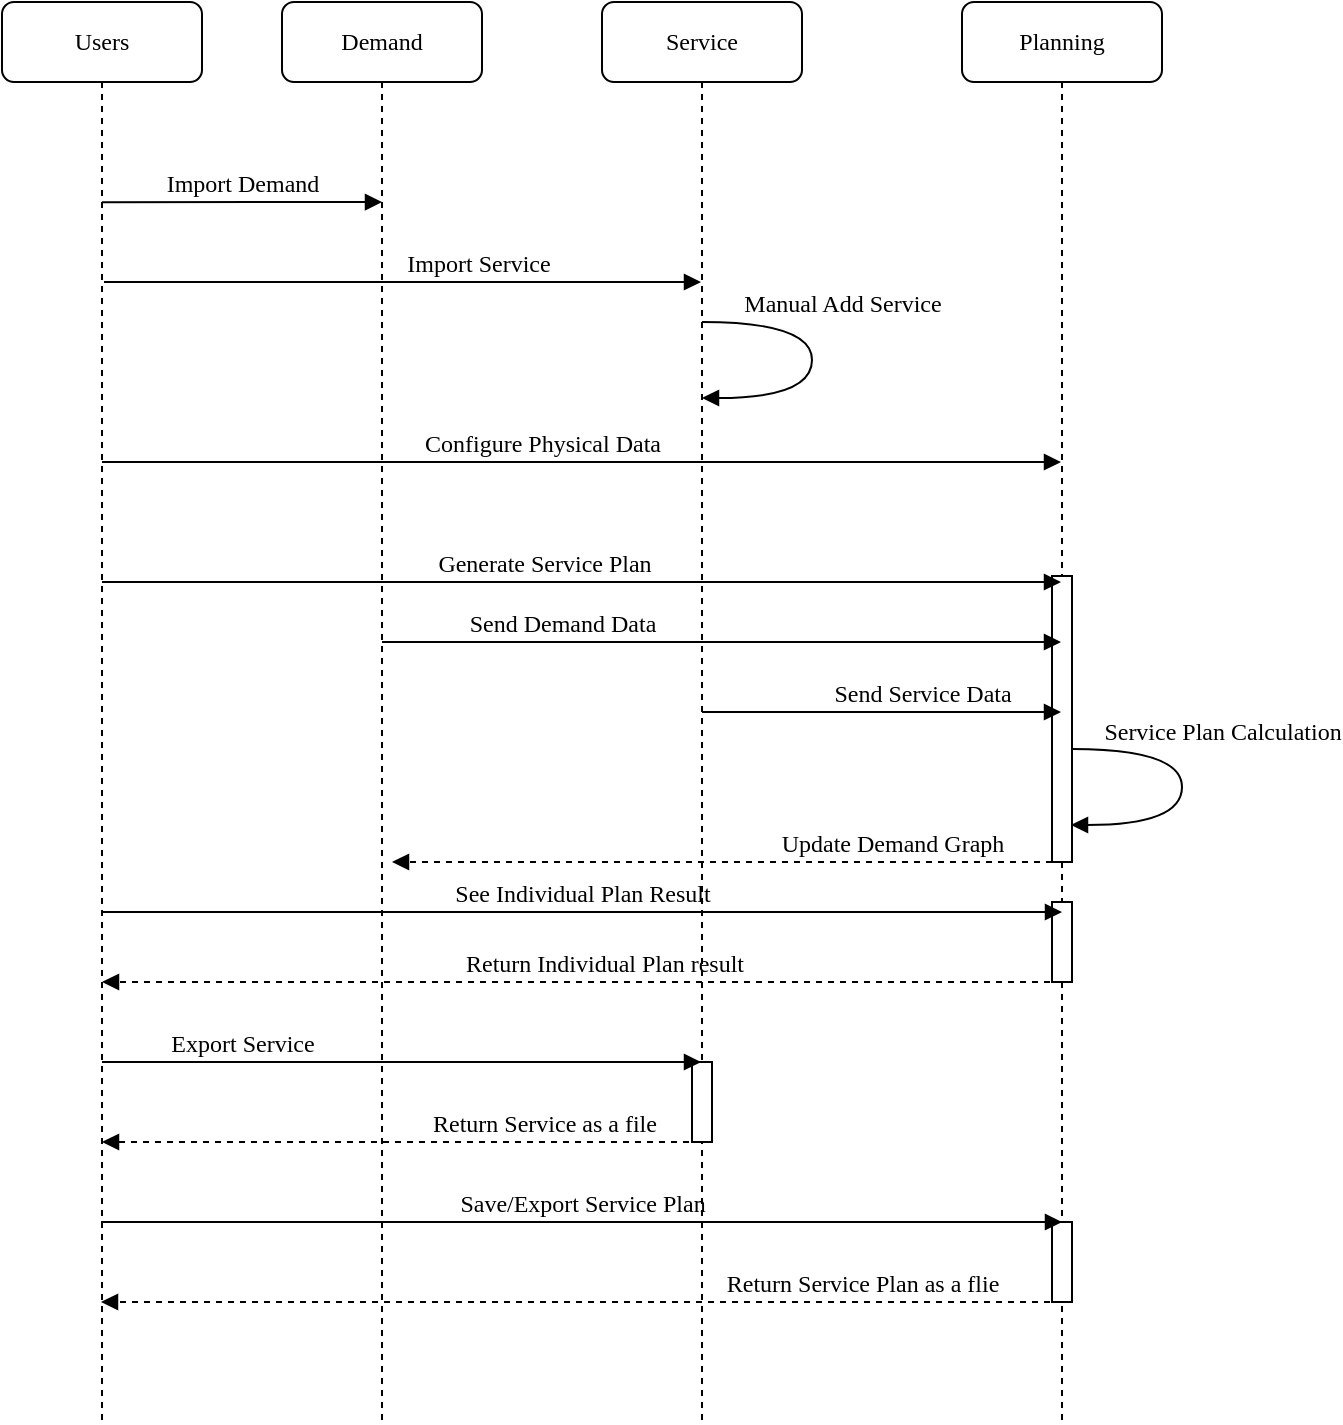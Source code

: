 <mxfile version="10.6.7" type="github"><diagram name="Page-1" id="13e1069c-82ec-6db2-03f1-153e76fe0fe0"><mxGraphModel dx="548" dy="705" grid="1" gridSize="10" guides="1" tooltips="1" connect="1" arrows="1" fold="1" page="1" pageScale="1" pageWidth="1100" pageHeight="850" background="#ffffff" math="0" shadow="0"><root><mxCell id="0"/><mxCell id="1" parent="0"/><mxCell id="7baba1c4bc27f4b0-2" value="Demand" style="shape=umlLifeline;perimeter=lifelinePerimeter;whiteSpace=wrap;html=1;container=1;collapsible=0;recursiveResize=0;outlineConnect=0;rounded=1;shadow=0;comic=0;labelBackgroundColor=none;strokeColor=#000000;strokeWidth=1;fillColor=#FFFFFF;fontFamily=Verdana;fontSize=12;fontColor=#000000;align=center;" parent="1" vertex="1"><mxGeometry x="240" y="80" width="100" height="710" as="geometry"/></mxCell><mxCell id="7baba1c4bc27f4b0-3" value="Service" style="shape=umlLifeline;perimeter=lifelinePerimeter;whiteSpace=wrap;html=1;container=1;collapsible=0;recursiveResize=0;outlineConnect=0;rounded=1;shadow=0;comic=0;labelBackgroundColor=none;strokeColor=#000000;strokeWidth=1;fillColor=#FFFFFF;fontFamily=Verdana;fontSize=12;fontColor=#000000;align=center;" parent="1" vertex="1"><mxGeometry x="400" y="80" width="100" height="710" as="geometry"/></mxCell><mxCell id="7baba1c4bc27f4b0-4" value="Planning" style="shape=umlLifeline;perimeter=lifelinePerimeter;whiteSpace=wrap;html=1;container=1;collapsible=0;recursiveResize=0;outlineConnect=0;rounded=1;shadow=0;comic=0;labelBackgroundColor=none;strokeColor=#000000;strokeWidth=1;fillColor=#FFFFFF;fontFamily=Verdana;fontSize=12;fontColor=#000000;align=center;" parent="1" vertex="1"><mxGeometry x="580" y="80" width="100" height="710" as="geometry"/></mxCell><mxCell id="A2zP2JJgKgRDqSaXDk8B-7" value="" style="html=1;points=[];perimeter=orthogonalPerimeter;rounded=0;shadow=0;comic=0;labelBackgroundColor=none;strokeColor=#000000;strokeWidth=1;fillColor=#FFFFFF;fontFamily=Verdana;fontSize=12;fontColor=#000000;align=center;" vertex="1" parent="7baba1c4bc27f4b0-4"><mxGeometry x="45" y="287" width="10" height="143" as="geometry"/></mxCell><mxCell id="A2zP2JJgKgRDqSaXDk8B-15" value="" style="html=1;points=[];perimeter=orthogonalPerimeter;rounded=0;shadow=0;comic=0;labelBackgroundColor=none;strokeColor=#000000;strokeWidth=1;fillColor=#FFFFFF;fontFamily=Verdana;fontSize=12;fontColor=#000000;align=center;" vertex="1" parent="7baba1c4bc27f4b0-4"><mxGeometry x="45" y="450" width="10" height="40" as="geometry"/></mxCell><mxCell id="A2zP2JJgKgRDqSaXDk8B-23" value="" style="html=1;points=[];perimeter=orthogonalPerimeter;rounded=0;shadow=0;comic=0;labelBackgroundColor=none;strokeColor=#000000;strokeWidth=1;fillColor=#FFFFFF;fontFamily=Verdana;fontSize=12;fontColor=#000000;align=center;" vertex="1" parent="7baba1c4bc27f4b0-4"><mxGeometry x="45" y="610" width="10" height="40" as="geometry"/></mxCell><mxCell id="7baba1c4bc27f4b0-8" value="Users" style="shape=umlLifeline;perimeter=lifelinePerimeter;whiteSpace=wrap;html=1;container=1;collapsible=0;recursiveResize=0;outlineConnect=0;rounded=1;shadow=0;comic=0;labelBackgroundColor=none;strokeColor=#000000;strokeWidth=1;fillColor=#FFFFFF;fontFamily=Verdana;fontSize=12;fontColor=#000000;align=center;" parent="1" vertex="1"><mxGeometry x="100" y="80" width="100" height="710" as="geometry"/></mxCell><mxCell id="7baba1c4bc27f4b0-17" value="Send Service Data" style="html=1;verticalAlign=bottom;endArrow=block;labelBackgroundColor=none;fontFamily=Verdana;fontSize=12;edgeStyle=elbowEdgeStyle;elbow=vertical;" parent="1" target="7baba1c4bc27f4b0-4" edge="1"><mxGeometry x="0.226" relative="1" as="geometry"><mxPoint x="450" y="435" as="sourcePoint"/><Array as="points"><mxPoint x="490" y="435"/><mxPoint x="470" y="420"/><mxPoint x="480" y="430"/><mxPoint x="480" y="420"/><mxPoint x="480" y="435"/><mxPoint x="550" y="430"/><mxPoint x="520" y="500"/><mxPoint x="550" y="320"/><mxPoint x="460" y="240"/></Array><mxPoint x="585" y="320" as="targetPoint"/><mxPoint as="offset"/></mxGeometry></mxCell><mxCell id="7baba1c4bc27f4b0-23" value="Configure Physical Data" style="html=1;verticalAlign=bottom;endArrow=block;labelBackgroundColor=none;fontFamily=Verdana;fontSize=12;" parent="1" source="7baba1c4bc27f4b0-8" target="7baba1c4bc27f4b0-4" edge="1"><mxGeometry x="0.418" y="-120" relative="1" as="geometry"><mxPoint x="155" y="310" as="sourcePoint"/><mxPoint x="585" y="440" as="targetPoint"/><Array as="points"><mxPoint x="490" y="310"/></Array><mxPoint x="-120" y="-120" as="offset"/></mxGeometry></mxCell><mxCell id="7baba1c4bc27f4b0-11" value="Import Demand" style="html=1;verticalAlign=bottom;endArrow=block;labelBackgroundColor=none;fontFamily=Verdana;fontSize=12;edgeStyle=elbowEdgeStyle;elbow=vertical;exitX=0.5;exitY=0.141;exitDx=0;exitDy=0;exitPerimeter=0;" parent="1" source="7baba1c4bc27f4b0-8" edge="1"><mxGeometry relative="1" as="geometry"><mxPoint x="155" y="180" as="sourcePoint"/><mxPoint x="290" y="180" as="targetPoint"/></mxGeometry></mxCell><mxCell id="A2zP2JJgKgRDqSaXDk8B-1" value="Import Service" style="html=1;verticalAlign=bottom;endArrow=block;labelBackgroundColor=none;fontFamily=Verdana;fontSize=12;edgeStyle=elbowEdgeStyle;elbow=vertical;" edge="1" parent="1" target="7baba1c4bc27f4b0-3"><mxGeometry x="0.254" relative="1" as="geometry"><mxPoint x="151" y="220" as="sourcePoint"/><mxPoint x="445.5" y="220" as="targetPoint"/><mxPoint as="offset"/></mxGeometry></mxCell><mxCell id="A2zP2JJgKgRDqSaXDk8B-3" value="Manual Add Service" style="html=1;verticalAlign=bottom;endArrow=block;labelBackgroundColor=none;fontFamily=Verdana;fontSize=12;elbow=vertical;edgeStyle=orthogonalEdgeStyle;curved=1;exitX=1.038;exitY=0.345;exitPerimeter=0;" edge="1" parent="1" target="7baba1c4bc27f4b0-3"><mxGeometry x="-0.259" y="15" relative="1" as="geometry"><mxPoint x="450" y="240" as="sourcePoint"/><mxPoint x="455" y="278" as="targetPoint"/><Array as="points"><mxPoint x="505" y="240"/><mxPoint x="505" y="278"/></Array><mxPoint as="offset"/></mxGeometry></mxCell><mxCell id="A2zP2JJgKgRDqSaXDk8B-4" value="Send Demand Data" style="html=1;verticalAlign=bottom;endArrow=block;labelBackgroundColor=none;fontFamily=Verdana;fontSize=12;edgeStyle=elbowEdgeStyle;elbow=vertical;" edge="1" parent="1" target="7baba1c4bc27f4b0-4"><mxGeometry x="0.296" y="-130" relative="1" as="geometry"><mxPoint x="290" y="400" as="sourcePoint"/><mxPoint x="585" y="360" as="targetPoint"/><Array as="points"><mxPoint x="480" y="400"/><mxPoint x="510" y="390"/><mxPoint x="310" y="470"/><mxPoint x="500" y="360"/></Array><mxPoint x="-130" y="-130" as="offset"/></mxGeometry></mxCell><mxCell id="A2zP2JJgKgRDqSaXDk8B-9" value="Generate Service Plan" style="html=1;verticalAlign=bottom;endArrow=block;labelBackgroundColor=none;fontFamily=Verdana;fontSize=12;" edge="1" parent="1" source="7baba1c4bc27f4b0-8" target="7baba1c4bc27f4b0-4"><mxGeometry x="0.169" y="-60" relative="1" as="geometry"><mxPoint x="156" y="352" as="sourcePoint"/><mxPoint x="590" y="429" as="targetPoint"/><Array as="points"><mxPoint x="430" y="370"/></Array><mxPoint x="-60" y="-60" as="offset"/></mxGeometry></mxCell><mxCell id="A2zP2JJgKgRDqSaXDk8B-13" value="See Individual Plan Result" style="html=1;verticalAlign=bottom;endArrow=block;labelBackgroundColor=none;fontFamily=Verdana;fontSize=12;edgeStyle=elbowEdgeStyle;elbow=vertical;" edge="1" parent="1"><mxGeometry relative="1" as="geometry"><mxPoint x="149.5" y="535" as="sourcePoint"/><mxPoint x="630" y="535" as="targetPoint"/><Array as="points"><mxPoint x="530" y="535"/></Array></mxGeometry></mxCell><mxCell id="A2zP2JJgKgRDqSaXDk8B-14" value="Return Individual Plan result" style="html=1;verticalAlign=bottom;endArrow=block;labelBackgroundColor=none;fontFamily=Verdana;fontSize=12;edgeStyle=elbowEdgeStyle;elbow=vertical;dashed=1;" edge="1" parent="1" target="7baba1c4bc27f4b0-8"><mxGeometry x="-0.043" relative="1" as="geometry"><mxPoint x="630" y="570" as="sourcePoint"/><mxPoint x="290" y="560" as="targetPoint"/><mxPoint as="offset"/><Array as="points"><mxPoint x="230" y="570"/><mxPoint x="410.5" y="560"/><mxPoint x="410.5" y="690"/><mxPoint x="420.5" y="650"/></Array></mxGeometry></mxCell><mxCell id="A2zP2JJgKgRDqSaXDk8B-17" value="Return Service as a file" style="html=1;verticalAlign=bottom;endArrow=block;labelBackgroundColor=none;fontFamily=Verdana;fontSize=12;edgeStyle=elbowEdgeStyle;elbow=vertical;dashed=1;" edge="1" parent="1"><mxGeometry y="-70" relative="1" as="geometry"><mxPoint x="449.5" y="650" as="sourcePoint"/><mxPoint x="150" y="650" as="targetPoint"/><mxPoint x="71" y="70" as="offset"/></mxGeometry></mxCell><mxCell id="A2zP2JJgKgRDqSaXDk8B-18" value="Update Demand Graph" style="html=1;verticalAlign=bottom;endArrow=block;labelBackgroundColor=none;fontFamily=Verdana;fontSize=12;edgeStyle=elbowEdgeStyle;elbow=vertical;dashed=1;" edge="1" parent="1"><mxGeometry y="-85" relative="1" as="geometry"><mxPoint x="625" y="510" as="sourcePoint"/><mxPoint x="295" y="510" as="targetPoint"/><mxPoint x="85" y="85" as="offset"/></mxGeometry></mxCell><mxCell id="A2zP2JJgKgRDqSaXDk8B-19" value="Save/Export Service Plan" style="html=1;verticalAlign=bottom;endArrow=block;labelBackgroundColor=none;fontFamily=Verdana;fontSize=12;edgeStyle=elbowEdgeStyle;elbow=vertical;" edge="1" parent="1"><mxGeometry relative="1" as="geometry"><mxPoint x="149.5" y="690" as="sourcePoint"/><mxPoint x="630" y="690" as="targetPoint"/><Array as="points"><mxPoint x="530" y="690"/></Array></mxGeometry></mxCell><mxCell id="A2zP2JJgKgRDqSaXDk8B-20" value="Service Plan Calculation" style="html=1;verticalAlign=bottom;endArrow=block;labelBackgroundColor=none;fontFamily=Verdana;fontSize=12;elbow=vertical;edgeStyle=orthogonalEdgeStyle;curved=1;exitX=1.038;exitY=0.345;exitPerimeter=0;" edge="1" parent="1"><mxGeometry x="-0.257" y="20" relative="1" as="geometry"><mxPoint x="635" y="453.5" as="sourcePoint"/><mxPoint x="634.5" y="491.5" as="targetPoint"/><Array as="points"><mxPoint x="690" y="453.5"/><mxPoint x="690" y="491.5"/></Array><mxPoint as="offset"/></mxGeometry></mxCell><mxCell id="A2zP2JJgKgRDqSaXDk8B-21" value="" style="html=1;points=[];perimeter=orthogonalPerimeter;rounded=0;shadow=0;comic=0;labelBackgroundColor=none;strokeColor=#000000;strokeWidth=1;fillColor=#FFFFFF;fontFamily=Verdana;fontSize=12;fontColor=#000000;align=center;" vertex="1" parent="1"><mxGeometry x="445" y="610" width="10" height="40" as="geometry"/></mxCell><mxCell id="A2zP2JJgKgRDqSaXDk8B-16" value="Export Service" style="html=1;verticalAlign=bottom;endArrow=block;labelBackgroundColor=none;fontFamily=Verdana;fontSize=12;edgeStyle=elbowEdgeStyle;elbow=vertical;" edge="1" parent="1" target="7baba1c4bc27f4b0-3"><mxGeometry x="-0.165" y="-55" relative="1" as="geometry"><mxPoint x="150" y="610" as="sourcePoint"/><mxPoint x="444.5" y="610" as="targetPoint"/><mxPoint x="-55" y="-55" as="offset"/></mxGeometry></mxCell><mxCell id="A2zP2JJgKgRDqSaXDk8B-22" value="Return Service Plan as a flie" style="html=1;verticalAlign=bottom;endArrow=block;labelBackgroundColor=none;fontFamily=Verdana;fontSize=12;edgeStyle=elbowEdgeStyle;elbow=vertical;dashed=1;" edge="1" parent="1"><mxGeometry x="-0.584" relative="1" as="geometry"><mxPoint x="630" y="730" as="sourcePoint"/><mxPoint x="149.5" y="730" as="targetPoint"/><Array as="points"><mxPoint x="530" y="730"/></Array><mxPoint as="offset"/></mxGeometry></mxCell></root></mxGraphModel></diagram></mxfile>